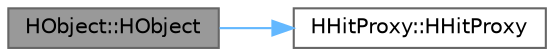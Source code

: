 digraph "HObject::HObject"
{
 // INTERACTIVE_SVG=YES
 // LATEX_PDF_SIZE
  bgcolor="transparent";
  edge [fontname=Helvetica,fontsize=10,labelfontname=Helvetica,labelfontsize=10];
  node [fontname=Helvetica,fontsize=10,shape=box,height=0.2,width=0.4];
  rankdir="LR";
  Node1 [id="Node000001",label="HObject::HObject",height=0.2,width=0.4,color="gray40", fillcolor="grey60", style="filled", fontcolor="black",tooltip=" "];
  Node1 -> Node2 [id="edge1_Node000001_Node000002",color="steelblue1",style="solid",tooltip=" "];
  Node2 [id="Node000002",label="HHitProxy::HHitProxy",height=0.2,width=0.4,color="grey40", fillcolor="white", style="filled",URL="$df/dfa/classHHitProxy.html#a73a89080ffbfb03f68be6c5be4db0cfe",tooltip=" "];
}
